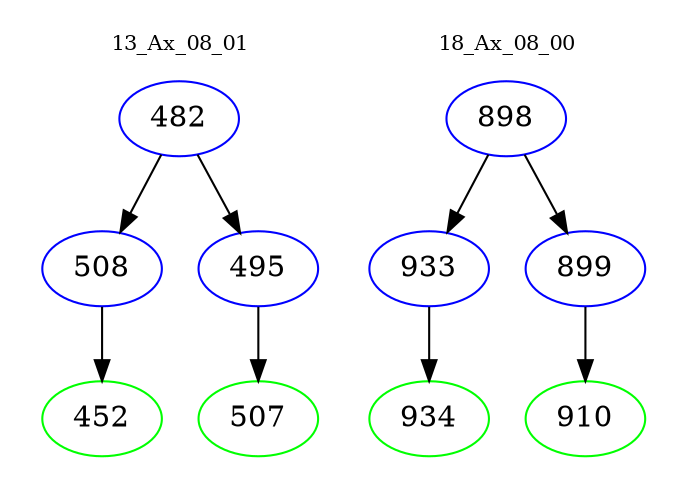 digraph{
subgraph cluster_0 {
color = white
label = "13_Ax_08_01";
fontsize=10;
T0_482 [label="482", color="blue"]
T0_482 -> T0_508 [color="black"]
T0_508 [label="508", color="blue"]
T0_508 -> T0_452 [color="black"]
T0_452 [label="452", color="green"]
T0_482 -> T0_495 [color="black"]
T0_495 [label="495", color="blue"]
T0_495 -> T0_507 [color="black"]
T0_507 [label="507", color="green"]
}
subgraph cluster_1 {
color = white
label = "18_Ax_08_00";
fontsize=10;
T1_898 [label="898", color="blue"]
T1_898 -> T1_933 [color="black"]
T1_933 [label="933", color="blue"]
T1_933 -> T1_934 [color="black"]
T1_934 [label="934", color="green"]
T1_898 -> T1_899 [color="black"]
T1_899 [label="899", color="blue"]
T1_899 -> T1_910 [color="black"]
T1_910 [label="910", color="green"]
}
}
